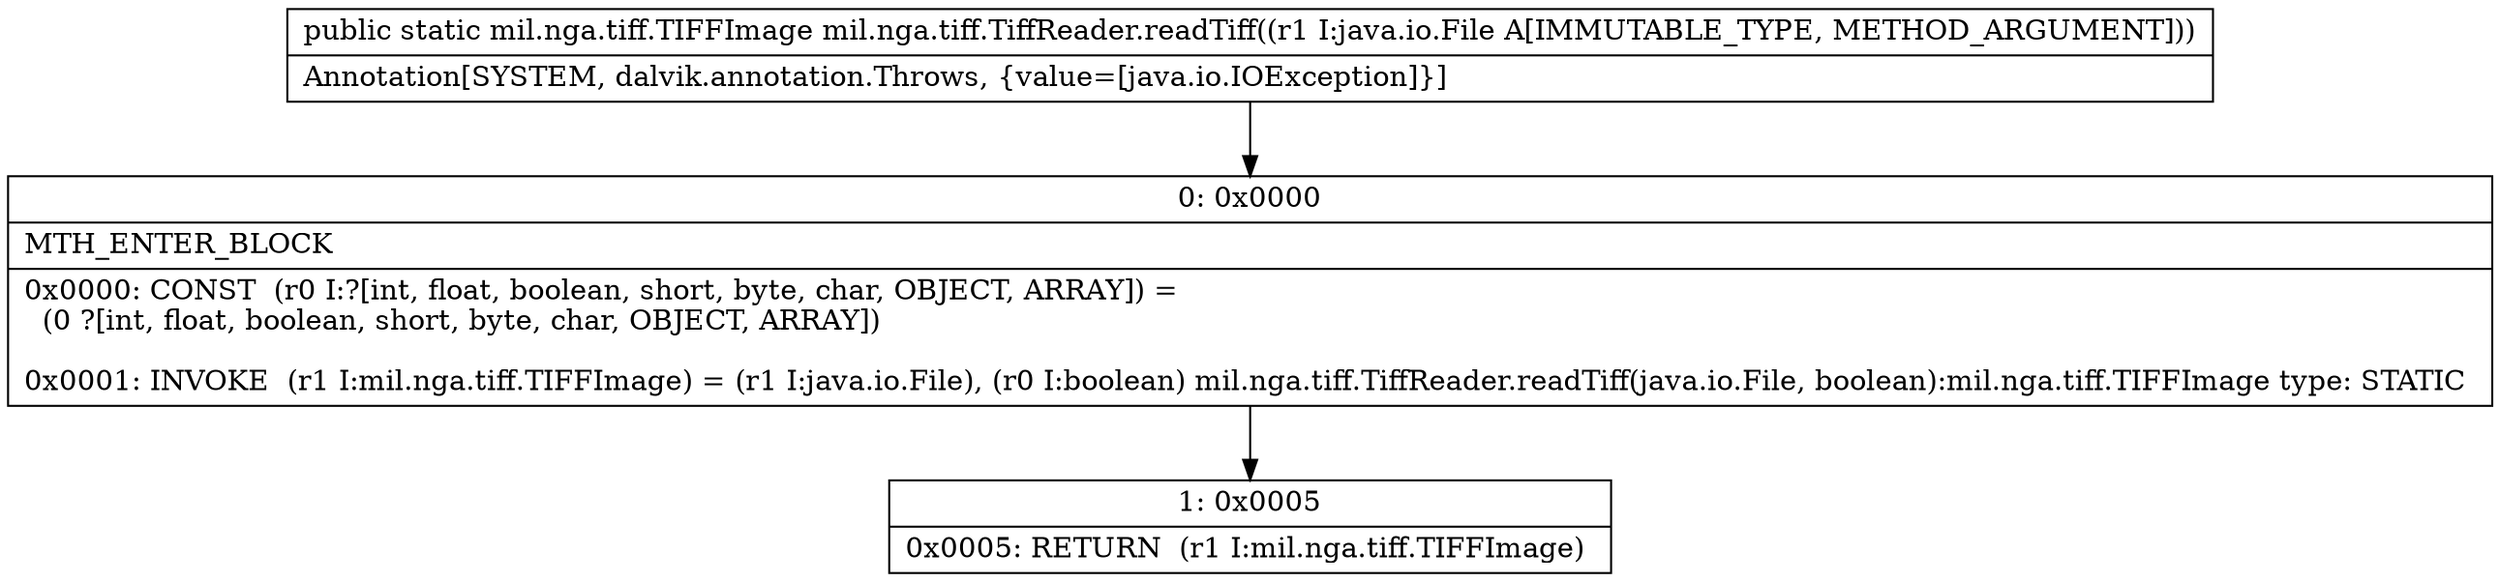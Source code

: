 digraph "CFG formil.nga.tiff.TiffReader.readTiff(Ljava\/io\/File;)Lmil\/nga\/tiff\/TIFFImage;" {
Node_0 [shape=record,label="{0\:\ 0x0000|MTH_ENTER_BLOCK\l|0x0000: CONST  (r0 I:?[int, float, boolean, short, byte, char, OBJECT, ARRAY]) = \l  (0 ?[int, float, boolean, short, byte, char, OBJECT, ARRAY])\l \l0x0001: INVOKE  (r1 I:mil.nga.tiff.TIFFImage) = (r1 I:java.io.File), (r0 I:boolean) mil.nga.tiff.TiffReader.readTiff(java.io.File, boolean):mil.nga.tiff.TIFFImage type: STATIC \l}"];
Node_1 [shape=record,label="{1\:\ 0x0005|0x0005: RETURN  (r1 I:mil.nga.tiff.TIFFImage) \l}"];
MethodNode[shape=record,label="{public static mil.nga.tiff.TIFFImage mil.nga.tiff.TiffReader.readTiff((r1 I:java.io.File A[IMMUTABLE_TYPE, METHOD_ARGUMENT]))  | Annotation[SYSTEM, dalvik.annotation.Throws, \{value=[java.io.IOException]\}]\l}"];
MethodNode -> Node_0;
Node_0 -> Node_1;
}


